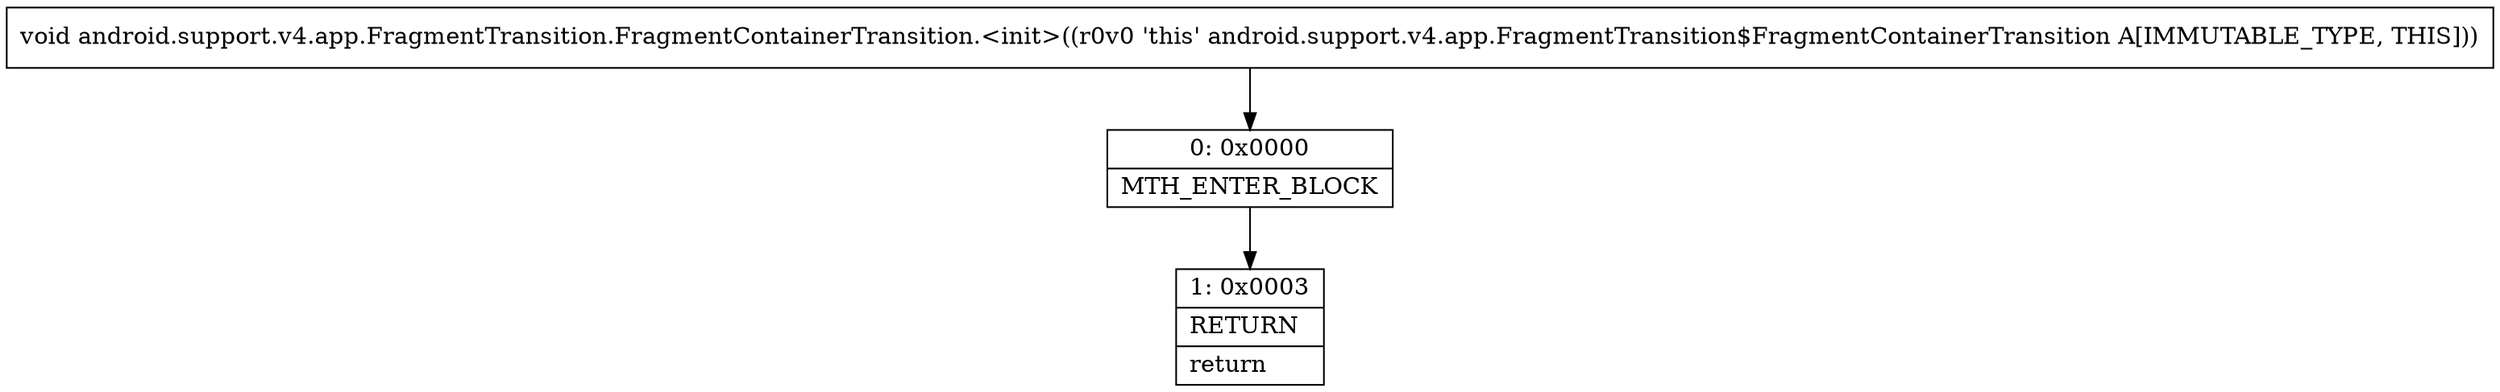 digraph "CFG forandroid.support.v4.app.FragmentTransition.FragmentContainerTransition.\<init\>()V" {
Node_0 [shape=record,label="{0\:\ 0x0000|MTH_ENTER_BLOCK\l}"];
Node_1 [shape=record,label="{1\:\ 0x0003|RETURN\l|return\l}"];
MethodNode[shape=record,label="{void android.support.v4.app.FragmentTransition.FragmentContainerTransition.\<init\>((r0v0 'this' android.support.v4.app.FragmentTransition$FragmentContainerTransition A[IMMUTABLE_TYPE, THIS])) }"];
MethodNode -> Node_0;
Node_0 -> Node_1;
}

